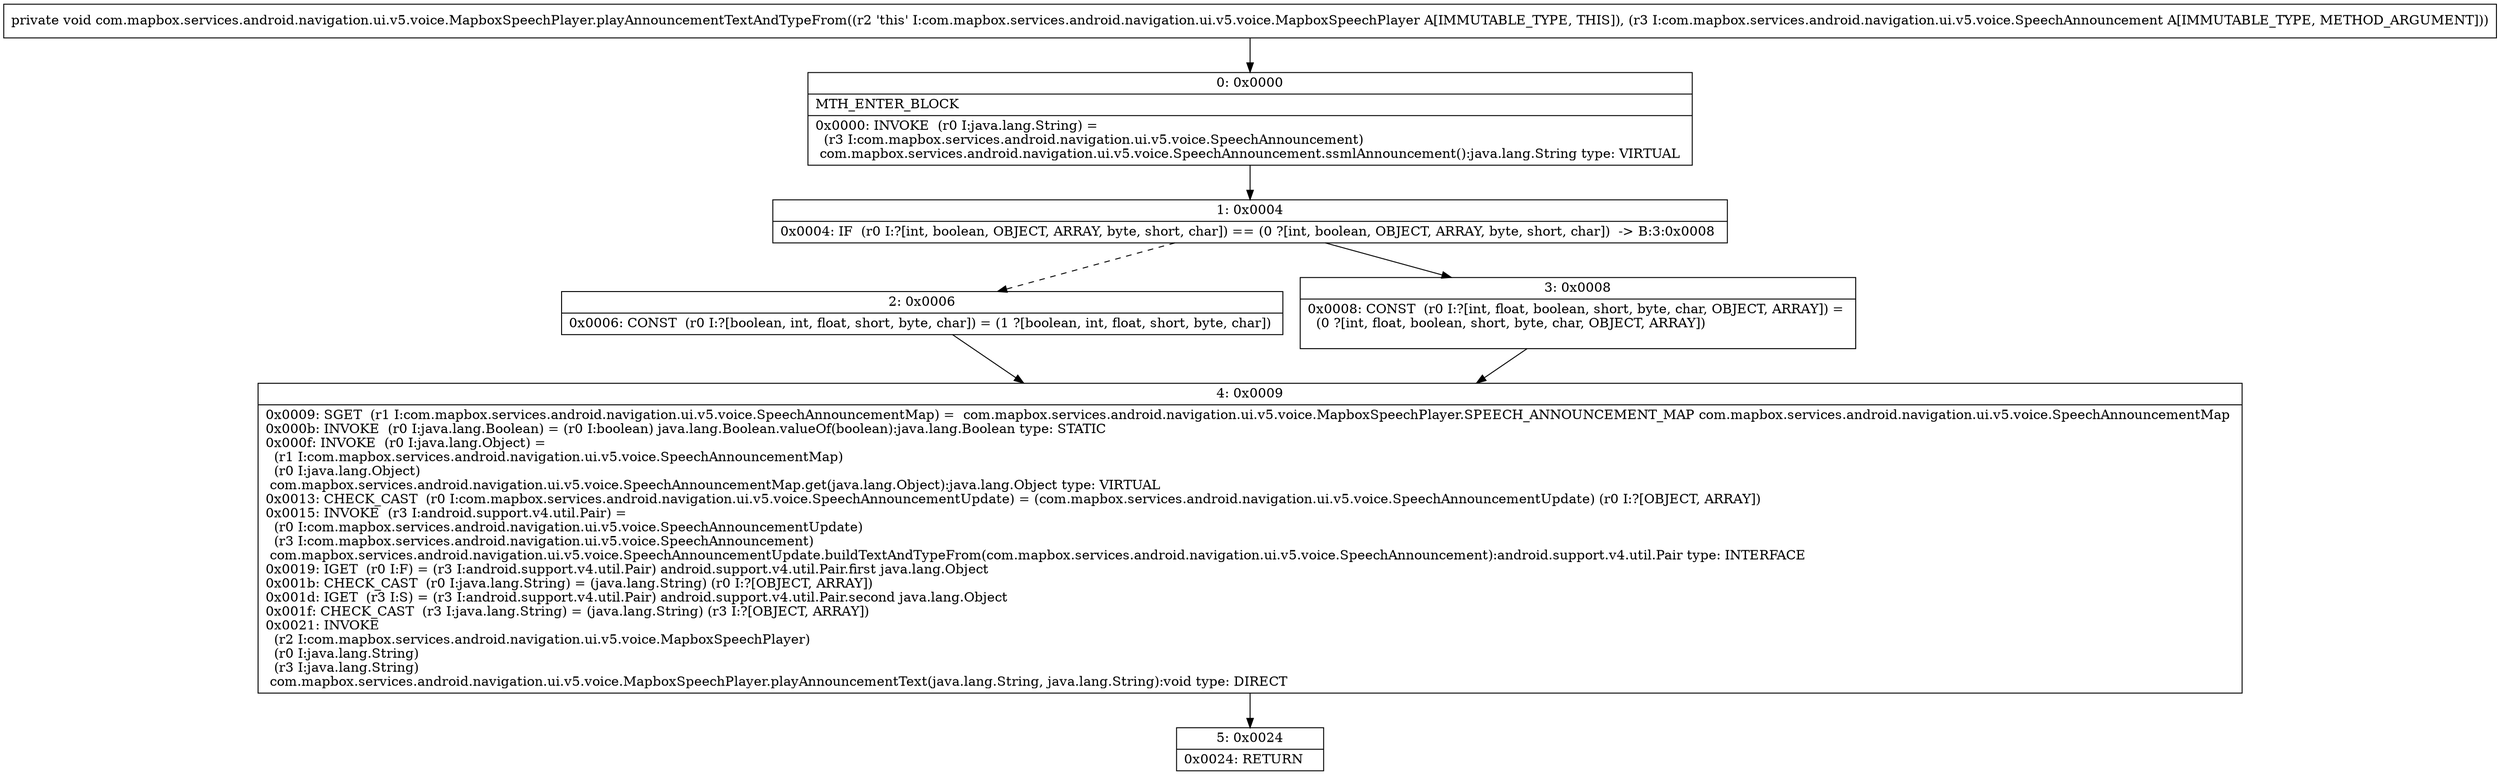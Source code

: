 digraph "CFG forcom.mapbox.services.android.navigation.ui.v5.voice.MapboxSpeechPlayer.playAnnouncementTextAndTypeFrom(Lcom\/mapbox\/services\/android\/navigation\/ui\/v5\/voice\/SpeechAnnouncement;)V" {
Node_0 [shape=record,label="{0\:\ 0x0000|MTH_ENTER_BLOCK\l|0x0000: INVOKE  (r0 I:java.lang.String) = \l  (r3 I:com.mapbox.services.android.navigation.ui.v5.voice.SpeechAnnouncement)\l com.mapbox.services.android.navigation.ui.v5.voice.SpeechAnnouncement.ssmlAnnouncement():java.lang.String type: VIRTUAL \l}"];
Node_1 [shape=record,label="{1\:\ 0x0004|0x0004: IF  (r0 I:?[int, boolean, OBJECT, ARRAY, byte, short, char]) == (0 ?[int, boolean, OBJECT, ARRAY, byte, short, char])  \-\> B:3:0x0008 \l}"];
Node_2 [shape=record,label="{2\:\ 0x0006|0x0006: CONST  (r0 I:?[boolean, int, float, short, byte, char]) = (1 ?[boolean, int, float, short, byte, char]) \l}"];
Node_3 [shape=record,label="{3\:\ 0x0008|0x0008: CONST  (r0 I:?[int, float, boolean, short, byte, char, OBJECT, ARRAY]) = \l  (0 ?[int, float, boolean, short, byte, char, OBJECT, ARRAY])\l \l}"];
Node_4 [shape=record,label="{4\:\ 0x0009|0x0009: SGET  (r1 I:com.mapbox.services.android.navigation.ui.v5.voice.SpeechAnnouncementMap) =  com.mapbox.services.android.navigation.ui.v5.voice.MapboxSpeechPlayer.SPEECH_ANNOUNCEMENT_MAP com.mapbox.services.android.navigation.ui.v5.voice.SpeechAnnouncementMap \l0x000b: INVOKE  (r0 I:java.lang.Boolean) = (r0 I:boolean) java.lang.Boolean.valueOf(boolean):java.lang.Boolean type: STATIC \l0x000f: INVOKE  (r0 I:java.lang.Object) = \l  (r1 I:com.mapbox.services.android.navigation.ui.v5.voice.SpeechAnnouncementMap)\l  (r0 I:java.lang.Object)\l com.mapbox.services.android.navigation.ui.v5.voice.SpeechAnnouncementMap.get(java.lang.Object):java.lang.Object type: VIRTUAL \l0x0013: CHECK_CAST  (r0 I:com.mapbox.services.android.navigation.ui.v5.voice.SpeechAnnouncementUpdate) = (com.mapbox.services.android.navigation.ui.v5.voice.SpeechAnnouncementUpdate) (r0 I:?[OBJECT, ARRAY]) \l0x0015: INVOKE  (r3 I:android.support.v4.util.Pair) = \l  (r0 I:com.mapbox.services.android.navigation.ui.v5.voice.SpeechAnnouncementUpdate)\l  (r3 I:com.mapbox.services.android.navigation.ui.v5.voice.SpeechAnnouncement)\l com.mapbox.services.android.navigation.ui.v5.voice.SpeechAnnouncementUpdate.buildTextAndTypeFrom(com.mapbox.services.android.navigation.ui.v5.voice.SpeechAnnouncement):android.support.v4.util.Pair type: INTERFACE \l0x0019: IGET  (r0 I:F) = (r3 I:android.support.v4.util.Pair) android.support.v4.util.Pair.first java.lang.Object \l0x001b: CHECK_CAST  (r0 I:java.lang.String) = (java.lang.String) (r0 I:?[OBJECT, ARRAY]) \l0x001d: IGET  (r3 I:S) = (r3 I:android.support.v4.util.Pair) android.support.v4.util.Pair.second java.lang.Object \l0x001f: CHECK_CAST  (r3 I:java.lang.String) = (java.lang.String) (r3 I:?[OBJECT, ARRAY]) \l0x0021: INVOKE  \l  (r2 I:com.mapbox.services.android.navigation.ui.v5.voice.MapboxSpeechPlayer)\l  (r0 I:java.lang.String)\l  (r3 I:java.lang.String)\l com.mapbox.services.android.navigation.ui.v5.voice.MapboxSpeechPlayer.playAnnouncementText(java.lang.String, java.lang.String):void type: DIRECT \l}"];
Node_5 [shape=record,label="{5\:\ 0x0024|0x0024: RETURN   \l}"];
MethodNode[shape=record,label="{private void com.mapbox.services.android.navigation.ui.v5.voice.MapboxSpeechPlayer.playAnnouncementTextAndTypeFrom((r2 'this' I:com.mapbox.services.android.navigation.ui.v5.voice.MapboxSpeechPlayer A[IMMUTABLE_TYPE, THIS]), (r3 I:com.mapbox.services.android.navigation.ui.v5.voice.SpeechAnnouncement A[IMMUTABLE_TYPE, METHOD_ARGUMENT])) }"];
MethodNode -> Node_0;
Node_0 -> Node_1;
Node_1 -> Node_2[style=dashed];
Node_1 -> Node_3;
Node_2 -> Node_4;
Node_3 -> Node_4;
Node_4 -> Node_5;
}

